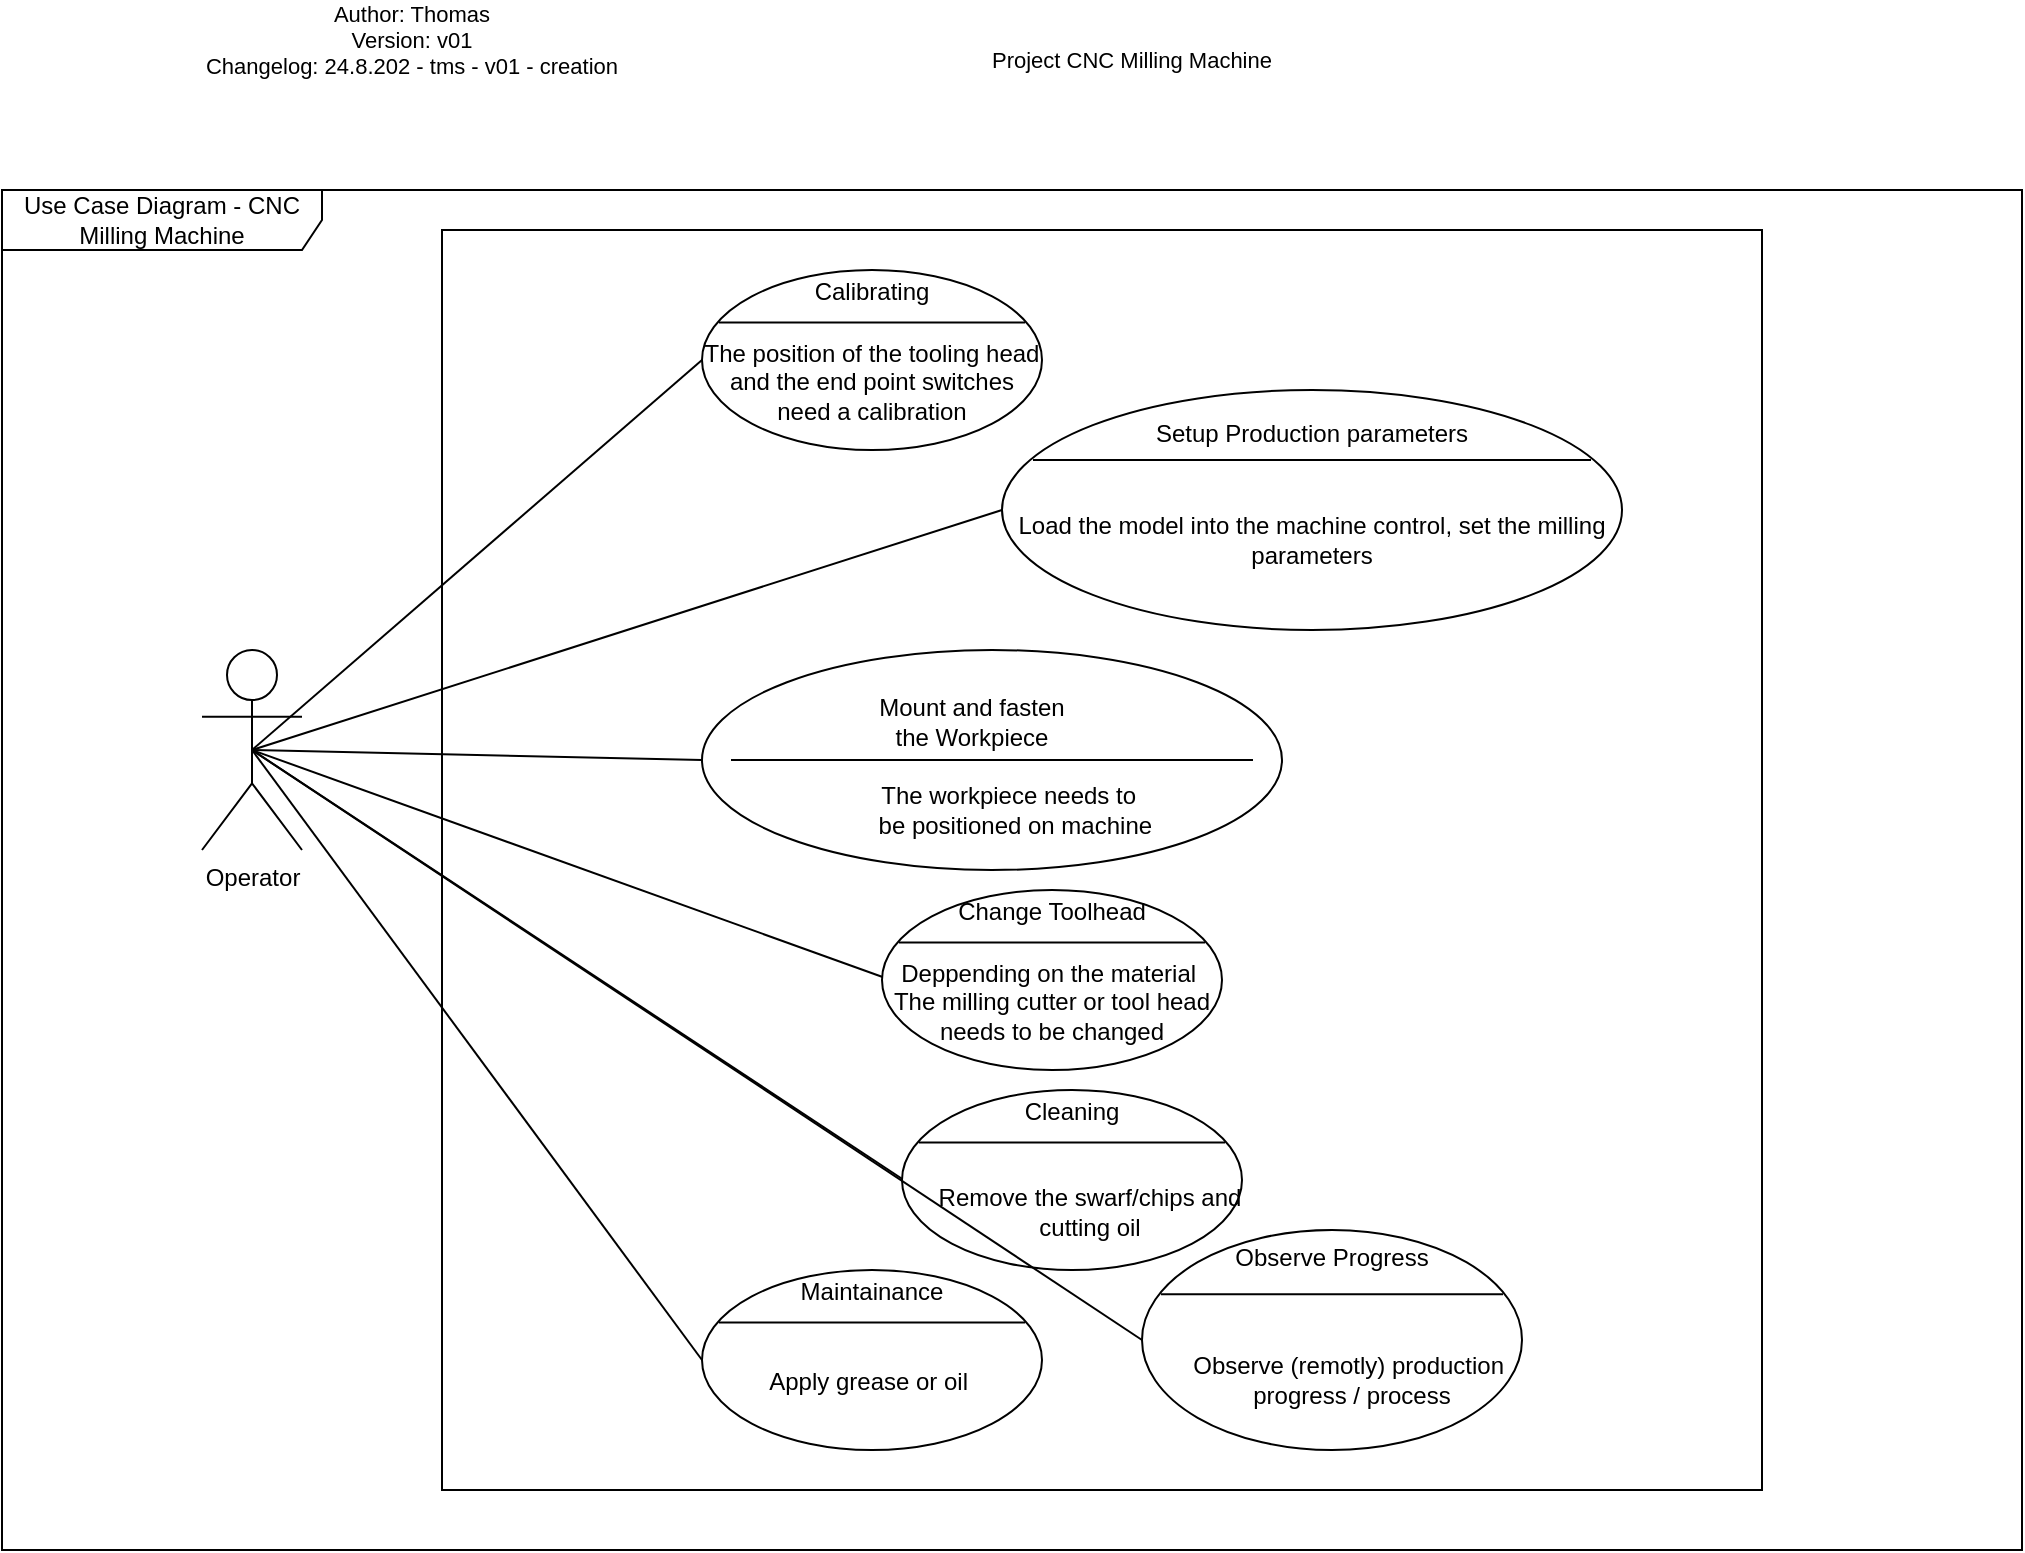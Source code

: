 <mxfile version="21.6.8" type="device" pages="3">
  <diagram name="Use Case " id="YUDO87uhGS42jKUQU5Ox">
    <mxGraphModel dx="1385" dy="1334" grid="1" gridSize="10" guides="1" tooltips="1" connect="1" arrows="1" fold="1" page="1" pageScale="1" pageWidth="1169" pageHeight="827" math="0" shadow="0">
      <root>
        <mxCell id="0" />
        <mxCell id="1" parent="0" />
        <mxCell id="adfSWbU6CrXa7fZq9xQA-1" value="Use Case Diagram - CNC Milling Machine" style="shape=umlFrame;whiteSpace=wrap;html=1;pointerEvents=0;recursiveResize=0;container=1;collapsible=0;width=160;" vertex="1" parent="1">
          <mxGeometry x="50" y="100" width="1010" height="680" as="geometry" />
        </mxCell>
        <mxCell id="adfSWbU6CrXa7fZq9xQA-31" style="rounded=0;orthogonalLoop=1;jettySize=auto;html=1;exitX=0.5;exitY=0.5;exitDx=0;exitDy=0;exitPerimeter=0;entryX=0;entryY=0;entryDx=0;entryDy=0;endArrow=none;endFill=0;" edge="1" parent="adfSWbU6CrXa7fZq9xQA-1" source="adfSWbU6CrXa7fZq9xQA-2" target="adfSWbU6CrXa7fZq9xQA-6">
          <mxGeometry relative="1" as="geometry" />
        </mxCell>
        <mxCell id="adfSWbU6CrXa7fZq9xQA-33" style="edgeStyle=none;shape=connector;rounded=0;orthogonalLoop=1;jettySize=auto;html=1;exitX=0.5;exitY=0.5;exitDx=0;exitDy=0;exitPerimeter=0;entryX=0;entryY=0;entryDx=0;entryDy=0;labelBackgroundColor=default;strokeColor=default;fontFamily=Helvetica;fontSize=11;fontColor=default;endArrow=none;endFill=0;" edge="1" parent="adfSWbU6CrXa7fZq9xQA-1" source="adfSWbU6CrXa7fZq9xQA-2" target="adfSWbU6CrXa7fZq9xQA-15">
          <mxGeometry relative="1" as="geometry" />
        </mxCell>
        <mxCell id="adfSWbU6CrXa7fZq9xQA-34" style="edgeStyle=none;shape=connector;rounded=0;orthogonalLoop=1;jettySize=auto;html=1;exitX=0.5;exitY=0.5;exitDx=0;exitDy=0;exitPerimeter=0;entryX=0;entryY=0.5;entryDx=0;entryDy=0;labelBackgroundColor=default;strokeColor=default;fontFamily=Helvetica;fontSize=11;fontColor=default;endArrow=none;endFill=0;" edge="1" parent="adfSWbU6CrXa7fZq9xQA-1" source="adfSWbU6CrXa7fZq9xQA-2" target="adfSWbU6CrXa7fZq9xQA-8">
          <mxGeometry relative="1" as="geometry" />
        </mxCell>
        <mxCell id="adfSWbU6CrXa7fZq9xQA-35" style="edgeStyle=none;shape=connector;rounded=0;orthogonalLoop=1;jettySize=auto;html=1;exitX=0.5;exitY=0.5;exitDx=0;exitDy=0;exitPerimeter=0;entryX=0.059;entryY=0.089;entryDx=0;entryDy=0;entryPerimeter=0;labelBackgroundColor=default;strokeColor=default;fontFamily=Helvetica;fontSize=11;fontColor=default;endArrow=none;endFill=0;" edge="1" parent="adfSWbU6CrXa7fZq9xQA-1" source="adfSWbU6CrXa7fZq9xQA-2" target="adfSWbU6CrXa7fZq9xQA-29">
          <mxGeometry relative="1" as="geometry" />
        </mxCell>
        <mxCell id="adfSWbU6CrXa7fZq9xQA-38" style="edgeStyle=none;shape=connector;rounded=0;orthogonalLoop=1;jettySize=auto;html=1;exitX=0.5;exitY=0.5;exitDx=0;exitDy=0;exitPerimeter=0;entryX=0;entryY=0;entryDx=0;entryDy=0;labelBackgroundColor=default;strokeColor=default;fontFamily=Helvetica;fontSize=11;fontColor=default;endArrow=none;endFill=0;" edge="1" parent="adfSWbU6CrXa7fZq9xQA-1" source="adfSWbU6CrXa7fZq9xQA-2" target="adfSWbU6CrXa7fZq9xQA-19">
          <mxGeometry relative="1" as="geometry" />
        </mxCell>
        <mxCell id="adfSWbU6CrXa7fZq9xQA-2" value="Operator" style="shape=umlActor;verticalLabelPosition=bottom;verticalAlign=top;html=1;outlineConnect=0;" vertex="1" parent="adfSWbU6CrXa7fZq9xQA-1">
          <mxGeometry x="100" y="230" width="50" height="100" as="geometry" />
        </mxCell>
        <mxCell id="adfSWbU6CrXa7fZq9xQA-8" value="" style="shape=ellipse;container=1;horizontal=1;horizontalStack=0;resizeParent=1;resizeParentMax=0;resizeLast=0;html=1;dashed=0;collapsible=0;" vertex="1" parent="adfSWbU6CrXa7fZq9xQA-1">
          <mxGeometry x="350" y="230" width="290" height="110" as="geometry" />
        </mxCell>
        <mxCell id="adfSWbU6CrXa7fZq9xQA-9" value="Mount and fasten&lt;br&gt;&amp;nbsp;the Workpiece&amp;nbsp;" style="html=1;strokeColor=none;fillColor=none;align=center;verticalAlign=middle;rotatable=0;whiteSpace=wrap;" vertex="1" parent="adfSWbU6CrXa7fZq9xQA-8">
          <mxGeometry x="-10" y="11.79" width="290" height="47.8" as="geometry" />
        </mxCell>
        <mxCell id="adfSWbU6CrXa7fZq9xQA-10" value="" style="line;strokeWidth=1;fillColor=none;rotatable=0;labelPosition=right;points=[];portConstraint=eastwest;dashed=0;resizeWidth=1;" vertex="1" parent="adfSWbU6CrXa7fZq9xQA-8">
          <mxGeometry x="14.5" y="50.42" width="261" height="9.167" as="geometry" />
        </mxCell>
        <mxCell id="adfSWbU6CrXa7fZq9xQA-11" value="The workpiece needs to&amp;nbsp;&lt;br&gt;&amp;nbsp;be positioned on machine" style="text;html=1;align=center;verticalAlign=middle;rotatable=0;fillColor=none;strokeColor=none;whiteSpace=wrap;" vertex="1" parent="adfSWbU6CrXa7fZq9xQA-8">
          <mxGeometry x="10" y="65.997" width="290" height="27.5" as="geometry" />
        </mxCell>
        <mxCell id="adfSWbU6CrXa7fZq9xQA-16" value="" style="shape=ellipse;container=1;horizontal=1;horizontalStack=0;resizeParent=1;resizeParentMax=0;resizeLast=0;html=1;dashed=0;collapsible=0;" vertex="1" parent="adfSWbU6CrXa7fZq9xQA-1">
          <mxGeometry x="450" y="450" width="170" height="90" as="geometry" />
        </mxCell>
        <mxCell id="adfSWbU6CrXa7fZq9xQA-17" value="Cleaning" style="html=1;strokeColor=none;fillColor=none;align=center;verticalAlign=middle;rotatable=0;whiteSpace=wrap;" vertex="1" parent="adfSWbU6CrXa7fZq9xQA-16">
          <mxGeometry width="170" height="22.5" as="geometry" />
        </mxCell>
        <mxCell id="adfSWbU6CrXa7fZq9xQA-18" value="" style="line;strokeWidth=1;fillColor=none;rotatable=0;labelPosition=right;points=[];portConstraint=eastwest;dashed=0;resizeWidth=1;" vertex="1" parent="adfSWbU6CrXa7fZq9xQA-16">
          <mxGeometry x="8.5" y="22.5" width="153" height="7.5" as="geometry" />
        </mxCell>
        <mxCell id="adfSWbU6CrXa7fZq9xQA-19" value="Remove the swarf/chips and cutting oil" style="text;html=1;align=center;verticalAlign=middle;rotatable=0;fillColor=none;strokeColor=none;whiteSpace=wrap;" vertex="1" parent="adfSWbU6CrXa7fZq9xQA-16">
          <mxGeometry x="8.5" y="50" width="170" height="22.5" as="geometry" />
        </mxCell>
        <mxCell id="adfSWbU6CrXa7fZq9xQA-3" value="" style="shape=ellipse;container=1;horizontal=1;horizontalStack=0;resizeParent=1;resizeParentMax=0;resizeLast=0;html=1;dashed=0;collapsible=0;" vertex="1" parent="adfSWbU6CrXa7fZq9xQA-1">
          <mxGeometry x="350" y="40" width="170" height="90" as="geometry" />
        </mxCell>
        <mxCell id="adfSWbU6CrXa7fZq9xQA-4" value="Calibrating" style="html=1;strokeColor=none;fillColor=none;align=center;verticalAlign=middle;rotatable=0;whiteSpace=wrap;" vertex="1" parent="adfSWbU6CrXa7fZq9xQA-3">
          <mxGeometry width="170" height="22.5" as="geometry" />
        </mxCell>
        <mxCell id="adfSWbU6CrXa7fZq9xQA-5" value="" style="line;strokeWidth=1;fillColor=none;rotatable=0;labelPosition=right;points=[];portConstraint=eastwest;dashed=0;resizeWidth=1;" vertex="1" parent="adfSWbU6CrXa7fZq9xQA-3">
          <mxGeometry x="8.5" y="22.5" width="153" height="7.5" as="geometry" />
        </mxCell>
        <mxCell id="adfSWbU6CrXa7fZq9xQA-6" value="The position of the tooling head and the end point switches need a calibration" style="text;html=1;align=center;verticalAlign=middle;rotatable=0;fillColor=none;strokeColor=none;whiteSpace=wrap;" vertex="1" parent="adfSWbU6CrXa7fZq9xQA-3">
          <mxGeometry y="45" width="170" height="22.5" as="geometry" />
        </mxCell>
        <mxCell id="adfSWbU6CrXa7fZq9xQA-12" value="" style="shape=ellipse;container=1;horizontal=1;horizontalStack=0;resizeParent=1;resizeParentMax=0;resizeLast=0;html=1;dashed=0;collapsible=0;" vertex="1" parent="adfSWbU6CrXa7fZq9xQA-1">
          <mxGeometry x="500" y="100" width="310" height="120" as="geometry" />
        </mxCell>
        <mxCell id="adfSWbU6CrXa7fZq9xQA-13" value="Setup Production parameters" style="html=1;strokeColor=none;fillColor=none;align=center;verticalAlign=middle;rotatable=0;whiteSpace=wrap;" vertex="1" parent="adfSWbU6CrXa7fZq9xQA-12">
          <mxGeometry y="7" width="310" height="30" as="geometry" />
        </mxCell>
        <mxCell id="adfSWbU6CrXa7fZq9xQA-14" value="" style="line;strokeWidth=1;fillColor=none;rotatable=0;labelPosition=right;points=[];portConstraint=eastwest;dashed=0;resizeWidth=1;" vertex="1" parent="adfSWbU6CrXa7fZq9xQA-12">
          <mxGeometry x="15.5" y="30" width="279" height="10" as="geometry" />
        </mxCell>
        <mxCell id="adfSWbU6CrXa7fZq9xQA-15" value="Load the model into the machine control, set the milling parameters" style="text;html=1;align=center;verticalAlign=middle;rotatable=0;fillColor=none;strokeColor=none;whiteSpace=wrap;" vertex="1" parent="adfSWbU6CrXa7fZq9xQA-12">
          <mxGeometry y="60" width="310" height="30" as="geometry" />
        </mxCell>
        <mxCell id="adfSWbU6CrXa7fZq9xQA-26" value="" style="shape=ellipse;container=1;horizontal=1;horizontalStack=0;resizeParent=1;resizeParentMax=0;resizeLast=0;html=1;dashed=0;collapsible=0;" vertex="1" parent="adfSWbU6CrXa7fZq9xQA-1">
          <mxGeometry x="440" y="350" width="170" height="90" as="geometry" />
        </mxCell>
        <mxCell id="adfSWbU6CrXa7fZq9xQA-27" value="Change Toolhead" style="html=1;strokeColor=none;fillColor=none;align=center;verticalAlign=middle;rotatable=0;whiteSpace=wrap;" vertex="1" parent="adfSWbU6CrXa7fZq9xQA-26">
          <mxGeometry width="170" height="22.5" as="geometry" />
        </mxCell>
        <mxCell id="adfSWbU6CrXa7fZq9xQA-28" value="" style="line;strokeWidth=1;fillColor=none;rotatable=0;labelPosition=right;points=[];portConstraint=eastwest;dashed=0;resizeWidth=1;" vertex="1" parent="adfSWbU6CrXa7fZq9xQA-26">
          <mxGeometry x="8.5" y="22.5" width="153" height="7.5" as="geometry" />
        </mxCell>
        <mxCell id="adfSWbU6CrXa7fZq9xQA-29" value="Deppending on the material&amp;nbsp;&lt;br&gt;The milling cutter or tool head needs to be changed" style="text;html=1;align=center;verticalAlign=middle;rotatable=0;fillColor=none;strokeColor=none;whiteSpace=wrap;" vertex="1" parent="adfSWbU6CrXa7fZq9xQA-26">
          <mxGeometry y="45" width="170" height="22.5" as="geometry" />
        </mxCell>
        <mxCell id="adfSWbU6CrXa7fZq9xQA-22" value="" style="shape=ellipse;container=1;horizontal=1;horizontalStack=0;resizeParent=1;resizeParentMax=0;resizeLast=0;html=1;dashed=0;collapsible=0;" vertex="1" parent="adfSWbU6CrXa7fZq9xQA-1">
          <mxGeometry x="350" y="540" width="170" height="90" as="geometry" />
        </mxCell>
        <mxCell id="adfSWbU6CrXa7fZq9xQA-23" value="Maintainance" style="html=1;strokeColor=none;fillColor=none;align=center;verticalAlign=middle;rotatable=0;whiteSpace=wrap;" vertex="1" parent="adfSWbU6CrXa7fZq9xQA-22">
          <mxGeometry width="170" height="22.5" as="geometry" />
        </mxCell>
        <mxCell id="adfSWbU6CrXa7fZq9xQA-24" value="" style="line;strokeWidth=1;fillColor=none;rotatable=0;labelPosition=right;points=[];portConstraint=eastwest;dashed=0;resizeWidth=1;" vertex="1" parent="adfSWbU6CrXa7fZq9xQA-22">
          <mxGeometry x="8.5" y="22.5" width="153" height="7.5" as="geometry" />
        </mxCell>
        <mxCell id="adfSWbU6CrXa7fZq9xQA-25" value="Apply grease or oil&amp;nbsp;" style="text;html=1;align=center;verticalAlign=middle;rotatable=0;fillColor=none;strokeColor=none;whiteSpace=wrap;" vertex="1" parent="adfSWbU6CrXa7fZq9xQA-22">
          <mxGeometry y="45" width="170" height="22.5" as="geometry" />
        </mxCell>
        <mxCell id="adfSWbU6CrXa7fZq9xQA-37" style="edgeStyle=none;shape=connector;rounded=0;orthogonalLoop=1;jettySize=auto;html=1;exitX=0.5;exitY=0.5;exitDx=0;exitDy=0;exitPerimeter=0;entryX=0;entryY=0;entryDx=0;entryDy=0;labelBackgroundColor=default;strokeColor=default;fontFamily=Helvetica;fontSize=11;fontColor=default;endArrow=none;endFill=0;" edge="1" parent="adfSWbU6CrXa7fZq9xQA-1" source="adfSWbU6CrXa7fZq9xQA-2" target="adfSWbU6CrXa7fZq9xQA-25">
          <mxGeometry relative="1" as="geometry" />
        </mxCell>
        <mxCell id="adfSWbU6CrXa7fZq9xQA-43" style="edgeStyle=none;shape=connector;rounded=0;orthogonalLoop=1;jettySize=auto;html=1;exitX=0;exitY=0.5;exitDx=0;exitDy=0;entryX=0.5;entryY=0.5;entryDx=0;entryDy=0;entryPerimeter=0;labelBackgroundColor=default;strokeColor=default;fontFamily=Helvetica;fontSize=11;fontColor=default;endArrow=none;endFill=0;" edge="1" parent="adfSWbU6CrXa7fZq9xQA-1" source="adfSWbU6CrXa7fZq9xQA-39" target="adfSWbU6CrXa7fZq9xQA-2">
          <mxGeometry relative="1" as="geometry" />
        </mxCell>
        <mxCell id="adfSWbU6CrXa7fZq9xQA-39" value="" style="shape=ellipse;container=1;horizontal=1;horizontalStack=0;resizeParent=1;resizeParentMax=0;resizeLast=0;html=1;dashed=0;collapsible=0;" vertex="1" parent="adfSWbU6CrXa7fZq9xQA-1">
          <mxGeometry x="570" y="520" width="190" height="110" as="geometry" />
        </mxCell>
        <mxCell id="adfSWbU6CrXa7fZq9xQA-40" value="Observe Progress" style="html=1;strokeColor=none;fillColor=none;align=center;verticalAlign=middle;rotatable=0;whiteSpace=wrap;" vertex="1" parent="adfSWbU6CrXa7fZq9xQA-39">
          <mxGeometry width="190" height="27.5" as="geometry" />
        </mxCell>
        <mxCell id="adfSWbU6CrXa7fZq9xQA-41" value="" style="line;strokeWidth=1;fillColor=none;rotatable=0;labelPosition=right;points=[];portConstraint=eastwest;dashed=0;resizeWidth=1;" vertex="1" parent="adfSWbU6CrXa7fZq9xQA-39">
          <mxGeometry x="9.5" y="27.5" width="171" height="9.167" as="geometry" />
        </mxCell>
        <mxCell id="adfSWbU6CrXa7fZq9xQA-42" value="Observe (remotly) production&amp;nbsp;&lt;br&gt;progress / process" style="text;html=1;align=center;verticalAlign=middle;rotatable=0;fillColor=none;strokeColor=none;whiteSpace=wrap;" vertex="1" parent="adfSWbU6CrXa7fZq9xQA-39">
          <mxGeometry x="9.5" y="61.111" width="190" height="27.5" as="geometry" />
        </mxCell>
        <mxCell id="adfSWbU6CrXa7fZq9xQA-44" value="" style="rounded=0;whiteSpace=wrap;html=1;fontFamily=Helvetica;fontSize=11;fontColor=default;fillColor=none;" vertex="1" parent="adfSWbU6CrXa7fZq9xQA-1">
          <mxGeometry x="220" y="20" width="660" height="630" as="geometry" />
        </mxCell>
        <mxCell id="adfSWbU6CrXa7fZq9xQA-45" value="Author: Thomas&lt;br&gt;Version: v01&lt;br&gt;Changelog: 24.8.202 - tms - v01 - creation" style="text;html=1;strokeColor=none;fillColor=none;align=center;verticalAlign=middle;whiteSpace=wrap;rounded=0;fontSize=11;fontFamily=Helvetica;fontColor=default;" vertex="1" parent="1">
          <mxGeometry x="60" y="10" width="390" height="30" as="geometry" />
        </mxCell>
        <mxCell id="adfSWbU6CrXa7fZq9xQA-46" value="Project CNC Milling Machine" style="text;html=1;strokeColor=none;fillColor=none;align=center;verticalAlign=middle;whiteSpace=wrap;rounded=0;fontSize=11;fontFamily=Helvetica;fontColor=default;" vertex="1" parent="1">
          <mxGeometry x="520" y="20" width="190" height="30" as="geometry" />
        </mxCell>
      </root>
    </mxGraphModel>
  </diagram>
  <diagram id="REPO3FMeQxBoIgI9-Veh" name="FunctArchtect1Lvl">
    <mxGraphModel dx="1385" dy="1334" grid="1" gridSize="10" guides="1" tooltips="1" connect="1" arrows="1" fold="1" page="1" pageScale="1" pageWidth="1169" pageHeight="827" math="0" shadow="0">
      <root>
        <mxCell id="0" />
        <mxCell id="1" parent="0" />
        <mxCell id="Q2HlYpTJTaGxmwvhQq3_-1" value="CNC Milling Machine" style="html=1;whiteSpace=wrap;fontFamily=Helvetica;fontSize=11;fontColor=default;" vertex="1" parent="1">
          <mxGeometry x="410" y="300" width="370" height="260" as="geometry" />
        </mxCell>
        <mxCell id="Q2HlYpTJTaGxmwvhQq3_-3" value="&lt;h1&gt;Functional Architecture&lt;/h1&gt;&lt;p&gt;First level - black box view&amp;nbsp;&lt;/p&gt;" style="text;html=1;strokeColor=none;fillColor=none;spacing=5;spacingTop=-20;whiteSpace=wrap;overflow=hidden;rounded=0;fontSize=11;fontFamily=Helvetica;fontColor=default;" vertex="1" parent="1">
          <mxGeometry x="30" y="30" width="330" height="120" as="geometry" />
        </mxCell>
        <mxCell id="Q2HlYpTJTaGxmwvhQq3_-5" value="out of scope" style="shape=umlFrame;whiteSpace=wrap;html=1;pointerEvents=0;recursiveResize=0;container=1;collapsible=0;width=160;fontFamily=Helvetica;fontSize=11;fontColor=default;" vertex="1" parent="1">
          <mxGeometry x="270" y="170" width="680" height="510" as="geometry" />
        </mxCell>
        <mxCell id="Q2HlYpTJTaGxmwvhQq3_-4" value="Room" style="text;html=1;strokeColor=none;fillColor=none;align=center;verticalAlign=middle;whiteSpace=wrap;rounded=0;fontSize=11;fontFamily=Helvetica;fontColor=default;" vertex="1" parent="Q2HlYpTJTaGxmwvhQq3_-5">
          <mxGeometry x="50" y="400" width="60" height="30" as="geometry" />
        </mxCell>
        <mxCell id="Q2HlYpTJTaGxmwvhQq3_-6" value="" style="html=1;rounded=0;fontFamily=Helvetica;fontSize=11;fontColor=default;" vertex="1" parent="Q2HlYpTJTaGxmwvhQq3_-5">
          <mxGeometry x="490" y="330" width="30" height="30" as="geometry" />
        </mxCell>
        <mxCell id="Q2HlYpTJTaGxmwvhQq3_-7" value="" style="endArrow=none;html=1;rounded=0;align=center;verticalAlign=top;endFill=0;labelBackgroundColor=none;endSize=2;strokeColor=default;fontFamily=Helvetica;fontSize=11;fontColor=default;shape=connector;" edge="1" source="Q2HlYpTJTaGxmwvhQq3_-6" target="Q2HlYpTJTaGxmwvhQq3_-8" parent="Q2HlYpTJTaGxmwvhQq3_-5">
          <mxGeometry relative="1" as="geometry" />
        </mxCell>
        <mxCell id="Q2HlYpTJTaGxmwvhQq3_-8" value="" style="shape=requiredInterface;html=1;fontSize=11;align=center;fillColor=none;points=[];aspect=fixed;resizable=0;verticalAlign=bottom;labelPosition=center;verticalLabelPosition=top;flipH=1;fontFamily=Helvetica;fontColor=default;" vertex="1" parent="Q2HlYpTJTaGxmwvhQq3_-5">
          <mxGeometry x="545" y="340" width="5" height="10" as="geometry" />
        </mxCell>
        <mxCell id="Q2HlYpTJTaGxmwvhQq3_-9" value="230 V" style="text;html=1;strokeColor=none;fillColor=none;align=center;verticalAlign=middle;whiteSpace=wrap;rounded=0;fontSize=11;fontFamily=Helvetica;fontColor=default;" vertex="1" parent="Q2HlYpTJTaGxmwvhQq3_-5">
          <mxGeometry x="550" y="330" width="60" height="30" as="geometry" />
        </mxCell>
        <mxCell id="Q2HlYpTJTaGxmwvhQq3_-10" value="" style="html=1;rounded=0;fontFamily=Helvetica;fontSize=11;fontColor=default;" vertex="1" parent="Q2HlYpTJTaGxmwvhQq3_-5">
          <mxGeometry x="490" y="200" width="30" height="30" as="geometry" />
        </mxCell>
        <mxCell id="Q2HlYpTJTaGxmwvhQq3_-11" value="" style="endArrow=none;html=1;rounded=0;align=center;verticalAlign=top;endFill=0;labelBackgroundColor=none;endSize=2;strokeColor=default;fontFamily=Helvetica;fontSize=11;fontColor=default;shape=connector;" edge="1" source="Q2HlYpTJTaGxmwvhQq3_-10" target="Q2HlYpTJTaGxmwvhQq3_-12" parent="Q2HlYpTJTaGxmwvhQq3_-5">
          <mxGeometry relative="1" as="geometry" />
        </mxCell>
        <mxCell id="Q2HlYpTJTaGxmwvhQq3_-12" value="" style="shape=requiredInterface;html=1;fontSize=11;align=center;fillColor=none;points=[];aspect=fixed;resizable=0;verticalAlign=bottom;labelPosition=center;verticalLabelPosition=top;flipH=1;fontFamily=Helvetica;fontColor=default;" vertex="1" parent="Q2HlYpTJTaGxmwvhQq3_-5">
          <mxGeometry x="545" y="210" width="5" height="10" as="geometry" />
        </mxCell>
        <mxCell id="Q2HlYpTJTaGxmwvhQq3_-18" value="" style="html=1;rounded=0;fontFamily=Helvetica;fontSize=11;fontColor=default;" vertex="1" parent="Q2HlYpTJTaGxmwvhQq3_-5">
          <mxGeometry x="490" y="260" width="30" height="30" as="geometry" />
        </mxCell>
        <mxCell id="Q2HlYpTJTaGxmwvhQq3_-19" value="" style="endArrow=none;html=1;rounded=0;align=center;verticalAlign=top;endFill=0;labelBackgroundColor=none;endSize=2;strokeColor=default;fontFamily=Helvetica;fontSize=11;fontColor=default;shape=connector;" edge="1" source="Q2HlYpTJTaGxmwvhQq3_-18" target="Q2HlYpTJTaGxmwvhQq3_-20" parent="Q2HlYpTJTaGxmwvhQq3_-5">
          <mxGeometry relative="1" as="geometry" />
        </mxCell>
        <mxCell id="Q2HlYpTJTaGxmwvhQq3_-20" value="" style="shape=requiredInterface;html=1;fontSize=11;align=center;fillColor=none;points=[];aspect=fixed;resizable=0;verticalAlign=bottom;labelPosition=center;verticalLabelPosition=top;flipH=1;fontFamily=Helvetica;fontColor=default;" vertex="1" parent="Q2HlYpTJTaGxmwvhQq3_-5">
          <mxGeometry x="545" y="270" width="5" height="10" as="geometry" />
        </mxCell>
        <mxCell id="Q2HlYpTJTaGxmwvhQq3_-21" value="www" style="text;html=1;strokeColor=none;fillColor=none;align=center;verticalAlign=middle;whiteSpace=wrap;rounded=0;fontSize=11;fontFamily=Helvetica;fontColor=default;" vertex="1" parent="Q2HlYpTJTaGxmwvhQq3_-5">
          <mxGeometry x="550" y="260" width="60" height="30" as="geometry" />
        </mxCell>
        <mxCell id="Q2HlYpTJTaGxmwvhQq3_-13" value="Mounting Point (Table ? or Floor ?)" style="text;html=1;strokeColor=none;fillColor=none;align=center;verticalAlign=middle;whiteSpace=wrap;rounded=0;fontSize=11;fontFamily=Helvetica;fontColor=default;" vertex="1" parent="1">
          <mxGeometry x="830" y="370" width="190" height="30" as="geometry" />
        </mxCell>
        <mxCell id="Q2HlYpTJTaGxmwvhQq3_-14" value="In Scope" style="text;html=1;strokeColor=none;fillColor=none;align=center;verticalAlign=middle;whiteSpace=wrap;rounded=0;fontSize=11;fontFamily=Helvetica;fontColor=default;" vertex="1" parent="1">
          <mxGeometry x="410" y="530" width="60" height="30" as="geometry" />
        </mxCell>
      </root>
    </mxGraphModel>
  </diagram>
  <diagram id="gtqXkCfXn6ty4bOhQ23c" name="FunctArchitec2ndLvl">
    <mxGraphModel dx="1385" dy="1334" grid="1" gridSize="10" guides="1" tooltips="1" connect="1" arrows="1" fold="1" page="1" pageScale="1" pageWidth="1169" pageHeight="827" math="0" shadow="0">
      <root>
        <mxCell id="0" />
        <mxCell id="1" parent="0" />
        <mxCell id="dZfAfwko6Xpg-rwCFaND-1" value="&lt;h1&gt;Functional Architecture&lt;/h1&gt;&lt;p&gt;Second level - black box view&amp;nbsp;&lt;/p&gt;" style="text;html=1;strokeColor=none;fillColor=none;spacing=5;spacingTop=-20;whiteSpace=wrap;overflow=hidden;rounded=0;fontSize=11;fontFamily=Helvetica;fontColor=default;" vertex="1" parent="1">
          <mxGeometry x="30" y="30" width="330" height="120" as="geometry" />
        </mxCell>
        <mxCell id="dZfAfwko6Xpg-rwCFaND-2" value="CNC Drilling Machine" style="shape=umlFrame;whiteSpace=wrap;html=1;pointerEvents=0;recursiveResize=0;container=1;collapsible=0;width=160;fontFamily=Helvetica;fontSize=11;fontColor=default;" vertex="1" parent="1">
          <mxGeometry x="170" y="170" width="810" height="540" as="geometry" />
        </mxCell>
        <mxCell id="dZfAfwko6Xpg-rwCFaND-11" style="edgeStyle=none;shape=connector;rounded=0;orthogonalLoop=1;jettySize=auto;html=1;exitX=1;exitY=0.5;exitDx=0;exitDy=0;entryX=0;entryY=0.5;entryDx=0;entryDy=0;labelBackgroundColor=default;strokeColor=default;fontFamily=Helvetica;fontSize=11;fontColor=default;endArrow=none;endFill=0;" edge="1" parent="dZfAfwko6Xpg-rwCFaND-2" source="dZfAfwko6Xpg-rwCFaND-3" target="dZfAfwko6Xpg-rwCFaND-5">
          <mxGeometry relative="1" as="geometry" />
        </mxCell>
        <mxCell id="dZfAfwko6Xpg-rwCFaND-3" value="CNC xyz Unit" style="html=1;align=center;verticalAlign=middle;dashed=0;whiteSpace=wrap;fontFamily=Helvetica;fontSize=11;fontColor=default;" vertex="1" parent="dZfAfwko6Xpg-rwCFaND-2">
          <mxGeometry x="260" y="170" width="180" height="60" as="geometry" />
        </mxCell>
        <mxCell id="dZfAfwko6Xpg-rwCFaND-10" style="edgeStyle=none;shape=connector;rounded=0;orthogonalLoop=1;jettySize=auto;html=1;exitX=0;exitY=0.5;exitDx=0;exitDy=0;labelBackgroundColor=default;strokeColor=default;fontFamily=Helvetica;fontSize=11;fontColor=default;endArrow=none;endFill=0;" edge="1" parent="dZfAfwko6Xpg-rwCFaND-2" source="dZfAfwko6Xpg-rwCFaND-4">
          <mxGeometry relative="1" as="geometry">
            <mxPoint x="200" y="260" as="targetPoint" />
          </mxGeometry>
        </mxCell>
        <mxCell id="dZfAfwko6Xpg-rwCFaND-12" style="edgeStyle=none;shape=connector;rounded=0;orthogonalLoop=1;jettySize=auto;html=1;exitX=1;exitY=0.5;exitDx=0;exitDy=0;labelBackgroundColor=default;strokeColor=default;fontFamily=Helvetica;fontSize=11;fontColor=default;endArrow=none;endFill=0;" edge="1" parent="dZfAfwko6Xpg-rwCFaND-2" source="dZfAfwko6Xpg-rwCFaND-4">
          <mxGeometry relative="1" as="geometry">
            <mxPoint x="520" y="250" as="targetPoint" />
          </mxGeometry>
        </mxCell>
        <mxCell id="dZfAfwko6Xpg-rwCFaND-4" value="Vaccuum System" style="html=1;align=center;verticalAlign=middle;dashed=0;whiteSpace=wrap;fontFamily=Helvetica;fontSize=11;fontColor=default;" vertex="1" parent="dZfAfwko6Xpg-rwCFaND-2">
          <mxGeometry x="260" y="280" width="180" height="60" as="geometry" />
        </mxCell>
        <mxCell id="dZfAfwko6Xpg-rwCFaND-13" style="edgeStyle=none;shape=connector;rounded=0;orthogonalLoop=1;jettySize=auto;html=1;exitX=0.5;exitY=0;exitDx=0;exitDy=0;entryX=0.5;entryY=1;entryDx=0;entryDy=0;labelBackgroundColor=default;strokeColor=default;fontFamily=Helvetica;fontSize=11;fontColor=default;endArrow=none;endFill=0;" edge="1" parent="dZfAfwko6Xpg-rwCFaND-2" source="dZfAfwko6Xpg-rwCFaND-5" target="dZfAfwko6Xpg-rwCFaND-8">
          <mxGeometry relative="1" as="geometry" />
        </mxCell>
        <mxCell id="dZfAfwko6Xpg-rwCFaND-5" value="Machine Control Unit (MCU)" style="html=1;align=center;verticalAlign=middle;dashed=0;whiteSpace=wrap;fontFamily=Helvetica;fontSize=11;fontColor=default;" vertex="1" parent="dZfAfwko6Xpg-rwCFaND-2">
          <mxGeometry x="520" y="220" width="180" height="60" as="geometry" />
        </mxCell>
        <mxCell id="dZfAfwko6Xpg-rwCFaND-9" style="edgeStyle=none;shape=connector;rounded=0;orthogonalLoop=1;jettySize=auto;html=1;exitX=1;exitY=0.5;exitDx=0;exitDy=0;entryX=0;entryY=0.5;entryDx=0;entryDy=0;labelBackgroundColor=default;strokeColor=default;fontFamily=Helvetica;fontSize=11;fontColor=default;endArrow=none;endFill=0;" edge="1" parent="dZfAfwko6Xpg-rwCFaND-2" source="dZfAfwko6Xpg-rwCFaND-6" target="dZfAfwko6Xpg-rwCFaND-3">
          <mxGeometry relative="1" as="geometry" />
        </mxCell>
        <mxCell id="dZfAfwko6Xpg-rwCFaND-6" value="Supporting Frame ?" style="html=1;align=center;verticalAlign=middle;dashed=0;whiteSpace=wrap;fontFamily=Helvetica;fontSize=11;fontColor=default;" vertex="1" parent="dZfAfwko6Xpg-rwCFaND-2">
          <mxGeometry x="20" y="230" width="180" height="60" as="geometry" />
        </mxCell>
        <mxCell id="dZfAfwko6Xpg-rwCFaND-8" value="CAD / CAM Generation" style="html=1;align=center;verticalAlign=middle;dashed=0;whiteSpace=wrap;fontFamily=Helvetica;fontSize=11;fontColor=default;" vertex="1" parent="dZfAfwko6Xpg-rwCFaND-2">
          <mxGeometry x="520" y="70" width="180" height="60" as="geometry" />
        </mxCell>
        <UserObject label="https://cdn.mechanicaljungle.com/wp-content/uploads/2021/05/CNC-Block-Diagram.jpg" link="https://cdn.mechanicaljungle.com/wp-content/uploads/2021/05/CNC-Block-Diagram.jpg" id="dZfAfwko6Xpg-rwCFaND-7">
          <mxCell style="text;html=1;strokeColor=none;fillColor=none;align=center;verticalAlign=middle;whiteSpace=wrap;rounded=0;fontSize=11;fontFamily=Helvetica;fontColor=default;" vertex="1" parent="1">
            <mxGeometry x="230" y="770" width="60" height="30" as="geometry" />
          </mxCell>
        </UserObject>
      </root>
    </mxGraphModel>
  </diagram>
</mxfile>
